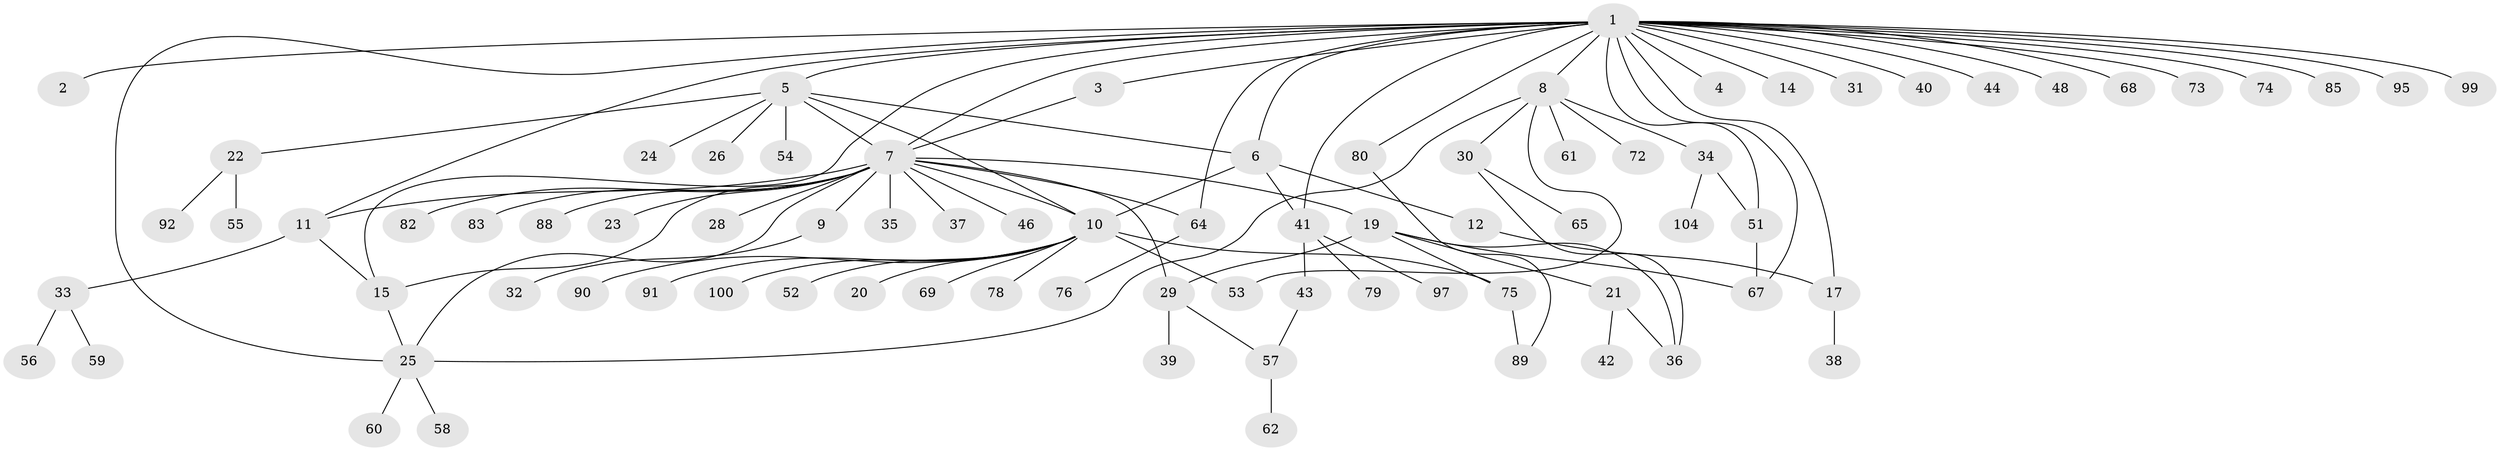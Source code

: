 // Generated by graph-tools (version 1.1) at 2025/23/03/03/25 07:23:55]
// undirected, 80 vertices, 103 edges
graph export_dot {
graph [start="1"]
  node [color=gray90,style=filled];
  1 [super="+16"];
  2;
  3 [super="+87"];
  4;
  5 [super="+77"];
  6 [super="+86"];
  7 [super="+47"];
  8 [super="+27"];
  9;
  10 [super="+13"];
  11;
  12 [super="+18"];
  14;
  15 [super="+84"];
  17 [super="+98"];
  19 [super="+50"];
  20;
  21 [super="+70"];
  22;
  23;
  24;
  25 [super="+102"];
  26;
  28;
  29;
  30 [super="+45"];
  31;
  32;
  33;
  34 [super="+93"];
  35;
  36;
  37;
  38;
  39;
  40;
  41 [super="+49"];
  42;
  43;
  44;
  46;
  48;
  51;
  52 [super="+96"];
  53 [super="+71"];
  54 [super="+63"];
  55;
  56 [super="+103"];
  57 [super="+81"];
  58;
  59;
  60;
  61;
  62 [super="+101"];
  64 [super="+66"];
  65;
  67;
  68;
  69;
  72;
  73;
  74;
  75;
  76;
  78;
  79;
  80;
  82;
  83;
  85;
  88;
  89 [super="+94"];
  90;
  91;
  92;
  95;
  97;
  99;
  100;
  104;
  1 -- 2;
  1 -- 3;
  1 -- 4;
  1 -- 5;
  1 -- 6;
  1 -- 8;
  1 -- 11 [weight=2];
  1 -- 14;
  1 -- 17;
  1 -- 25;
  1 -- 31;
  1 -- 41;
  1 -- 44;
  1 -- 48;
  1 -- 51;
  1 -- 67;
  1 -- 68;
  1 -- 73;
  1 -- 74;
  1 -- 80;
  1 -- 85;
  1 -- 95;
  1 -- 99;
  1 -- 7;
  1 -- 40;
  1 -- 15;
  1 -- 64;
  3 -- 7;
  5 -- 7;
  5 -- 10 [weight=2];
  5 -- 22;
  5 -- 24;
  5 -- 26;
  5 -- 54;
  5 -- 6;
  6 -- 12;
  6 -- 10;
  6 -- 41;
  7 -- 9;
  7 -- 10;
  7 -- 11;
  7 -- 19;
  7 -- 23;
  7 -- 25;
  7 -- 28;
  7 -- 29;
  7 -- 35;
  7 -- 37;
  7 -- 46;
  7 -- 64 [weight=2];
  7 -- 83;
  7 -- 82;
  7 -- 88;
  7 -- 15;
  8 -- 25;
  8 -- 72;
  8 -- 34;
  8 -- 53;
  8 -- 61;
  8 -- 30;
  9 -- 32;
  10 -- 52;
  10 -- 78;
  10 -- 91;
  10 -- 100;
  10 -- 20;
  10 -- 90;
  10 -- 69;
  10 -- 75;
  10 -- 53;
  11 -- 15;
  11 -- 33;
  12 -- 17;
  15 -- 25;
  17 -- 38;
  19 -- 21;
  19 -- 29;
  19 -- 36;
  19 -- 67;
  19 -- 75;
  21 -- 36;
  21 -- 42;
  22 -- 55;
  22 -- 92;
  25 -- 58;
  25 -- 60;
  29 -- 39;
  29 -- 57;
  30 -- 65;
  30 -- 36;
  33 -- 56;
  33 -- 59;
  34 -- 104;
  34 -- 51;
  41 -- 43;
  41 -- 79;
  41 -- 97;
  43 -- 57;
  51 -- 67;
  57 -- 62;
  64 -- 76;
  75 -- 89;
  80 -- 89;
}
